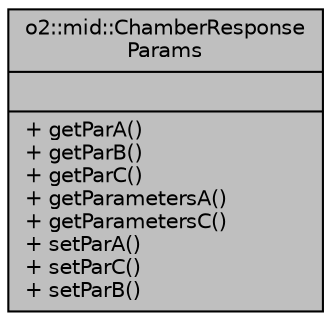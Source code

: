 digraph "o2::mid::ChamberResponseParams"
{
 // INTERACTIVE_SVG=YES
  bgcolor="transparent";
  edge [fontname="Helvetica",fontsize="10",labelfontname="Helvetica",labelfontsize="10"];
  node [fontname="Helvetica",fontsize="10",shape=record];
  Node1 [label="{o2::mid::ChamberResponse\lParams\n||+ getParA()\l+ getParB()\l+ getParC()\l+ getParametersA()\l+ getParametersC()\l+ setParA()\l+ setParC()\l+ setParB()\l}",height=0.2,width=0.4,color="black", fillcolor="grey75", style="filled" fontcolor="black"];
}

